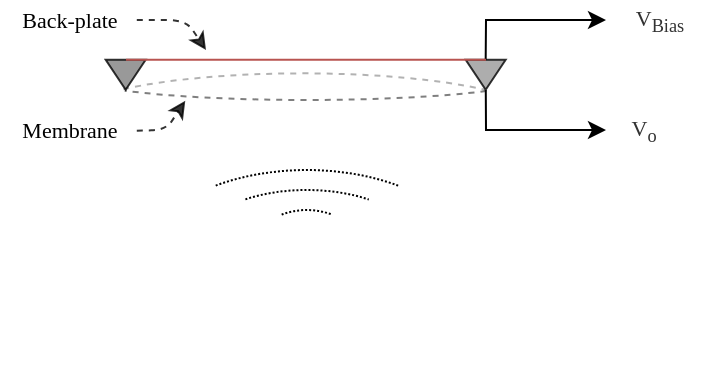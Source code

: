 <mxfile version="14.2.4" type="github">
  <diagram id="p9uzY7K3znMw1aOBynmO" name="Page-1">
    <mxGraphModel dx="1924" dy="1084" grid="1" gridSize="10" guides="1" tooltips="1" connect="1" arrows="1" fold="1" page="1" pageScale="1" pageWidth="850" pageHeight="1100" math="0" shadow="0">
      <root>
        <mxCell id="0" />
        <mxCell id="1" parent="0" />
        <mxCell id="q04jLzLLCRecjNRgbMWl-1" value="" style="triangle;whiteSpace=wrap;html=1;rotation=90;fillColor=#999999;opacity=80;" parent="1" vertex="1">
          <mxGeometry x="522.34" y="582.34" width="15" height="20" as="geometry" />
        </mxCell>
        <mxCell id="q04jLzLLCRecjNRgbMWl-2" value="" style="triangle;whiteSpace=wrap;html=1;rotation=90;fillColor=#808080;opacity=80;" parent="1" vertex="1">
          <mxGeometry x="342.34" y="582.34" width="15" height="20" as="geometry" />
        </mxCell>
        <mxCell id="q04jLzLLCRecjNRgbMWl-6" value="" style="verticalLabelPosition=bottom;verticalAlign=top;html=1;shape=mxgraph.basic.arc;startAngle=0.36;endAngle=0.643;dashed=1;opacity=50;" parent="1" vertex="1">
          <mxGeometry x="324" y="580.2" width="232.8" height="24.8" as="geometry" />
        </mxCell>
        <mxCell id="q04jLzLLCRecjNRgbMWl-11" value="" style="verticalLabelPosition=bottom;verticalAlign=top;html=1;shape=mxgraph.basic.arc;startAngle=0.16;endAngle=0.341;dashed=1;rotation=0;direction=north;dashPattern=1 1;" parent="1" vertex="1">
          <mxGeometry x="355.4" y="640" width="170" height="100" as="geometry" />
        </mxCell>
        <mxCell id="q04jLzLLCRecjNRgbMWl-12" value="" style="verticalLabelPosition=bottom;verticalAlign=top;html=1;shape=mxgraph.basic.arc;startAngle=0.16;endAngle=0.341;dashed=1;rotation=0;direction=north;dashPattern=1 1;" parent="1" vertex="1">
          <mxGeometry x="383.1" y="650" width="114.6" height="60" as="geometry" />
        </mxCell>
        <mxCell id="q04jLzLLCRecjNRgbMWl-13" value="" style="verticalLabelPosition=bottom;verticalAlign=top;html=1;shape=mxgraph.basic.arc;startAngle=0.16;endAngle=0.341;dashed=1;rotation=0;direction=north;dashPattern=1 1;" parent="1" vertex="1">
          <mxGeometry x="416.95" y="660" width="46.9" height="30" as="geometry" />
        </mxCell>
        <mxCell id="q04jLzLLCRecjNRgbMWl-14" value="" style="shape=image;html=1;verticalAlign=top;verticalLabelPosition=bottom;labelBackgroundColor=#ffffff;imageAspect=0;aspect=fixed;image=https://cdn4.iconfinder.com/data/icons/multimedia-75/512/multimedia-22-128.png;dashed=1;dashPattern=1 1;opacity=80;" parent="1" vertex="1">
          <mxGeometry x="428.4" y="670" width="20" height="20" as="geometry" />
        </mxCell>
        <mxCell id="q04jLzLLCRecjNRgbMWl-15" value="" style="verticalLabelPosition=bottom;verticalAlign=top;html=1;shape=mxgraph.basic.arc;startAngle=0.36;endAngle=0.643;dashed=1;rotation=-180;opacity=30;" parent="1" vertex="1">
          <mxGeometry x="322" y="591.68" width="232.8" height="43.66" as="geometry" />
        </mxCell>
        <mxCell id="q04jLzLLCRecjNRgbMWl-16" value="" style="endArrow=classic;html=1;strokeColor=#000000;exitX=0;exitY=0.5;exitDx=0;exitDy=0;rounded=0;" parent="1" source="q04jLzLLCRecjNRgbMWl-1" edge="1">
          <mxGeometry width="50" height="50" relative="1" as="geometry">
            <mxPoint x="440" y="670" as="sourcePoint" />
            <mxPoint x="590" y="565" as="targetPoint" />
            <Array as="points">
              <mxPoint x="530" y="565" />
            </Array>
          </mxGeometry>
        </mxCell>
        <mxCell id="q04jLzLLCRecjNRgbMWl-10" value="" style="endArrow=none;html=1;fillColor=#f8cecc;strokeColor=#b85450;" parent="1" edge="1">
          <mxGeometry width="50" height="50" relative="1" as="geometry">
            <mxPoint x="350" y="584.84" as="sourcePoint" />
            <mxPoint x="530" y="584.84" as="targetPoint" />
          </mxGeometry>
        </mxCell>
        <mxCell id="q04jLzLLCRecjNRgbMWl-17" value="" style="endArrow=classic;html=1;strokeColor=#000000;exitX=0.107;exitY=0.809;exitDx=0;exitDy=0;exitPerimeter=0;rounded=0;" parent="1" source="q04jLzLLCRecjNRgbMWl-15" edge="1">
          <mxGeometry width="50" height="50" relative="1" as="geometry">
            <mxPoint x="440" y="670" as="sourcePoint" />
            <mxPoint x="590" y="620" as="targetPoint" />
            <Array as="points">
              <mxPoint x="530" y="620" />
            </Array>
          </mxGeometry>
        </mxCell>
        <mxCell id="fUthHBpBkMv2ks2gXOIl-1" value="&lt;font style=&quot;font-size: 11px&quot;&gt;V&lt;sub&gt;Bias&lt;/sub&gt;&lt;/font&gt;" style="text;html=1;strokeColor=none;fillColor=none;align=center;verticalAlign=middle;whiteSpace=wrap;rounded=0;opacity=80;fontFamily=Computer Modern Serif;textOpacity=80;" vertex="1" parent="1">
          <mxGeometry x="597" y="555" width="40" height="20" as="geometry" />
        </mxCell>
        <mxCell id="fUthHBpBkMv2ks2gXOIl-2" value="&lt;font style=&quot;font-size: 11px&quot;&gt;V&lt;sub&gt;o&lt;/sub&gt;&lt;/font&gt;" style="text;html=1;strokeColor=none;fillColor=none;align=center;verticalAlign=middle;whiteSpace=wrap;rounded=0;opacity=80;fontFamily=Computer Modern Serif;textOpacity=80;" vertex="1" parent="1">
          <mxGeometry x="589" y="610" width="40" height="20" as="geometry" />
        </mxCell>
        <mxCell id="fUthHBpBkMv2ks2gXOIl-3" value="&lt;font style=&quot;font-size: 11px&quot;&gt;Membrane&lt;/font&gt;" style="text;html=1;strokeColor=none;fillColor=none;align=center;verticalAlign=middle;whiteSpace=wrap;rounded=0;fontFamily=Computer Modern Serif;opacity=80;" vertex="1" parent="1">
          <mxGeometry x="302.34" y="610" width="40" height="20" as="geometry" />
        </mxCell>
        <mxCell id="fUthHBpBkMv2ks2gXOIl-4" value="&lt;font style=&quot;font-size: 11px&quot;&gt;Back-plate&lt;/font&gt;" style="text;html=1;strokeColor=none;fillColor=none;align=center;verticalAlign=middle;whiteSpace=wrap;rounded=0;fontFamily=Computer Modern Serif;opacity=80;" vertex="1" parent="1">
          <mxGeometry x="287.74" y="555" width="67.66" height="20" as="geometry" />
        </mxCell>
        <mxCell id="fUthHBpBkMv2ks2gXOIl-5" value="" style="endArrow=classic;html=1;fontFamily=Computer Modern Serif;exitX=1;exitY=0.5;exitDx=0;exitDy=0;dashed=1;opacity=80;" edge="1" parent="1" source="fUthHBpBkMv2ks2gXOIl-4">
          <mxGeometry width="50" height="50" relative="1" as="geometry">
            <mxPoint x="460" y="620" as="sourcePoint" />
            <mxPoint x="390" y="580" as="targetPoint" />
            <Array as="points">
              <mxPoint x="380" y="565" />
            </Array>
          </mxGeometry>
        </mxCell>
        <mxCell id="fUthHBpBkMv2ks2gXOIl-7" value="" style="endArrow=classic;html=1;fontFamily=Computer Modern Serif;exitX=1;exitY=0.5;exitDx=0;exitDy=0;dashed=1;opacity=80;entryX=0.239;entryY=1.013;entryDx=0;entryDy=0;entryPerimeter=0;" edge="1" parent="1" target="q04jLzLLCRecjNRgbMWl-6">
          <mxGeometry width="50" height="50" relative="1" as="geometry">
            <mxPoint x="355.4" y="620.34" as="sourcePoint" />
            <mxPoint x="390" y="635.34" as="targetPoint" />
            <Array as="points">
              <mxPoint x="370" y="620" />
            </Array>
          </mxGeometry>
        </mxCell>
      </root>
    </mxGraphModel>
  </diagram>
</mxfile>
